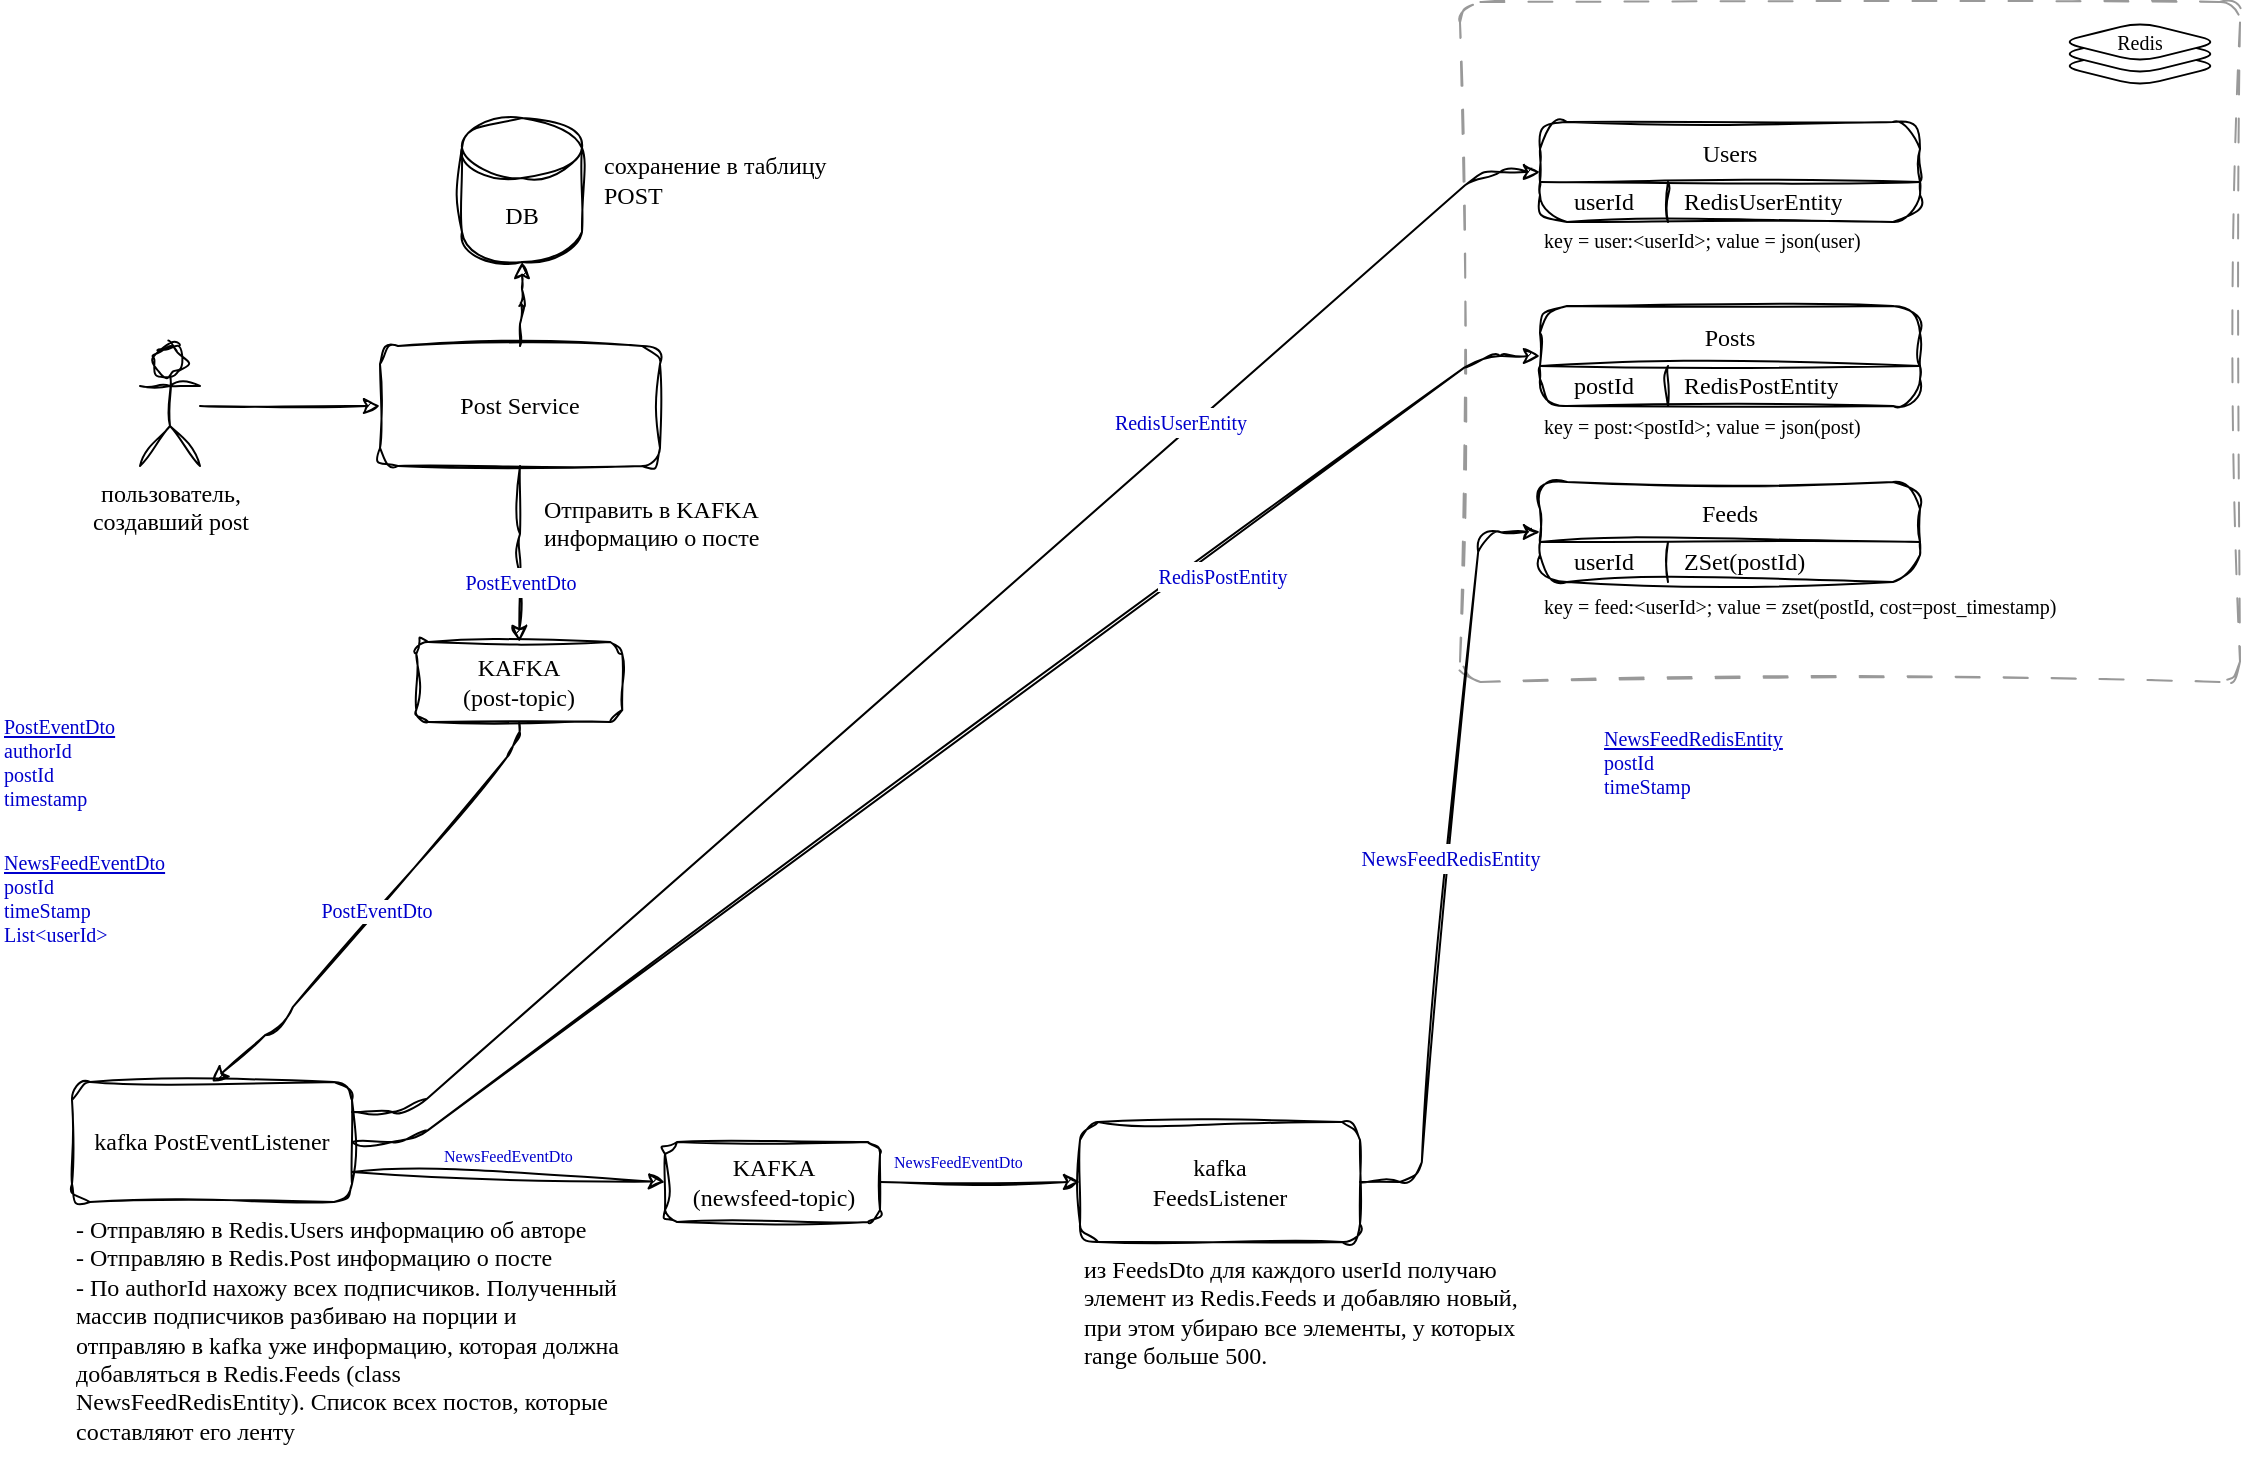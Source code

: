 <mxfile version="28.0.6">
  <diagram name="Страница — 1" id="pOLxNJGqRbkehDVrlaAr">
    <mxGraphModel dx="1691" dy="842" grid="1" gridSize="10" guides="1" tooltips="1" connect="1" arrows="1" fold="1" page="1" pageScale="1" pageWidth="1169" pageHeight="827" math="0" shadow="0">
      <root>
        <mxCell id="0" />
        <mxCell id="1" parent="0" />
        <mxCell id="JA2Hr6hvb1wfSvfdH58w-3" value="" style="group" vertex="1" connectable="0" parent="1">
          <mxGeometry x="46" y="560" width="274" height="200" as="geometry" />
        </mxCell>
        <mxCell id="b11ljk4zxKzeNnOT7CcZ-7" value="kafka PostEventListener" style="rounded=1;whiteSpace=wrap;html=1;strokeColor=default;align=center;verticalAlign=middle;fontFamily=Excalifont;fontSize=12;fontColor=default;fillColor=none;gradientColor=none;hachureGap=4;fontSource=https%3A%2F%2Ffonts.googleapis.com%2Fcss%3Ffamily%3DArchitects%2BDaughter;sketch=1;curveFitting=1;jiggle=2;" parent="JA2Hr6hvb1wfSvfdH58w-3" vertex="1">
          <mxGeometry width="140" height="60" as="geometry" />
        </mxCell>
        <mxCell id="b11ljk4zxKzeNnOT7CcZ-12" value="&lt;div&gt;- Отправляю в Redis.Users информацию об авторе&lt;/div&gt;- Отправляю в Redis.Post информацию о посте&lt;div&gt;- По authorId нахожу всех подписчиков. Полученный массив подписчиков разбиваю на порции и отправляю в kafka уже информацию, которая должна добавляться в Redis.Feeds (class NewsFeedRedisEntity). Cписок всех постов, которые составляют его ленту&lt;/div&gt;" style="text;html=1;align=left;verticalAlign=top;whiteSpace=wrap;rounded=1;fontFamily=Excalifont;fontSize=12;fontColor=default;sketch=1;curveFitting=1;jiggle=2;" parent="JA2Hr6hvb1wfSvfdH58w-3" vertex="1">
          <mxGeometry y="60" width="274" height="140" as="geometry" />
        </mxCell>
        <mxCell id="b11ljk4zxKzeNnOT7CcZ-78" value="NewsFeedEventDto" style="text;html=1;align=left;verticalAlign=middle;whiteSpace=wrap;rounded=1;fontFamily=Excalifont;fontSize=8;fontColor=#0000CC;sketch=1;curveFitting=1;jiggle=2;" parent="JA2Hr6hvb1wfSvfdH58w-3" vertex="1">
          <mxGeometry x="184" y="27" width="60" height="20" as="geometry" />
        </mxCell>
        <mxCell id="b11ljk4zxKzeNnOT7CcZ-13" value="" style="rounded=1;whiteSpace=wrap;html=1;align=center;verticalAlign=top;fontFamily=Excalifont;fontSize=12;fontColor=default;fillColor=none;gradientColor=none;arcSize=3;dashed=1;dashPattern=12 12;strokeColor=#999999;sketch=1;curveFitting=1;jiggle=2;" parent="1" vertex="1">
          <mxGeometry x="740" y="20" width="390" height="340" as="geometry" />
        </mxCell>
        <mxCell id="vzBe8buejQcR76ug3RMC-5" value="Post Service" style="rounded=1;whiteSpace=wrap;html=1;strokeColor=default;align=center;verticalAlign=middle;fontFamily=Excalifont;fontSize=12;fontColor=default;fillColor=none;gradientColor=none;glass=0;shadow=0;sketch=1;curveFitting=1;jiggle=2;" parent="1" vertex="1">
          <mxGeometry x="200" y="192" width="140" height="60" as="geometry" />
        </mxCell>
        <mxCell id="vzBe8buejQcR76ug3RMC-6" value="пользователь,&lt;div&gt;создавший post&lt;/div&gt;" style="shape=umlActor;verticalLabelPosition=bottom;verticalAlign=top;html=1;outlineConnect=0;rounded=1;strokeColor=default;align=center;fontFamily=Excalifont;fontSize=12;fontColor=default;fillColor=none;gradientColor=none;sketch=1;curveFitting=1;jiggle=2;" parent="1" vertex="1">
          <mxGeometry x="80" y="192" width="30" height="60" as="geometry" />
        </mxCell>
        <mxCell id="vzBe8buejQcR76ug3RMC-7" value="" style="endArrow=classic;html=1;rounded=1;hachureGap=4;fontFamily=Excalifont;fontSource=https%3A%2F%2Ffonts.googleapis.com%2Fcss%3Ffamily%3DArchitects%2BDaughter;fontSize=12;fontColor=default;entryX=0;entryY=0.5;entryDx=0;entryDy=0;sketch=1;curveFitting=1;jiggle=2;" parent="1" source="vzBe8buejQcR76ug3RMC-6" target="vzBe8buejQcR76ug3RMC-5" edge="1">
          <mxGeometry width="50" height="50" relative="1" as="geometry">
            <mxPoint x="560" y="132" as="sourcePoint" />
            <mxPoint x="610" y="82" as="targetPoint" />
          </mxGeometry>
        </mxCell>
        <mxCell id="vzBe8buejQcR76ug3RMC-9" style="rounded=1;hachureGap=4;orthogonalLoop=1;jettySize=auto;html=1;entryX=0.5;entryY=1;entryDx=0;entryDy=0;entryPerimeter=0;fontFamily=Excalifont;fontSource=https%3A%2F%2Ffonts.googleapis.com%2Fcss%3Ffamily%3DArchitects%2BDaughter;fontSize=12;fontColor=default;edgeStyle=orthogonalEdgeStyle;exitX=0.5;exitY=0;exitDx=0;exitDy=0;sketch=1;curveFitting=1;jiggle=2;" parent="1" source="vzBe8buejQcR76ug3RMC-5" target="vzBe8buejQcR76ug3RMC-8" edge="1">
          <mxGeometry relative="1" as="geometry">
            <mxPoint x="420" y="120" as="sourcePoint" />
          </mxGeometry>
        </mxCell>
        <mxCell id="vzBe8buejQcR76ug3RMC-150" value="&lt;font style=&quot;font-size: 10px; color: rgb(0, 0, 204);&quot;&gt;PostEventDto&lt;/font&gt;" style="edgeStyle=orthogonalEdgeStyle;rounded=1;hachureGap=4;orthogonalLoop=1;jettySize=auto;html=1;fontFamily=Excalifont;fontSource=https%3A%2F%2Ffonts.googleapis.com%2Fcss%3Ffamily%3DArchitects%2BDaughter;fontSize=12;fontColor=default;entryX=0.5;entryY=0;entryDx=0;entryDy=0;sketch=1;curveFitting=1;jiggle=2;exitX=0.5;exitY=1;exitDx=0;exitDy=0;" parent="1" source="vzBe8buejQcR76ug3RMC-5" target="b11ljk4zxKzeNnOT7CcZ-62" edge="1">
          <mxGeometry x="0.318" relative="1" as="geometry">
            <mxPoint x="270" y="520" as="targetPoint" />
            <mxPoint x="270.0" y="412" as="sourcePoint" />
            <mxPoint as="offset" />
          </mxGeometry>
        </mxCell>
        <mxCell id="vzBe8buejQcR76ug3RMC-151" value="" style="group;rounded=1;sketch=1;curveFitting=1;jiggle=2;" parent="1" vertex="1" connectable="0">
          <mxGeometry x="241" y="68" width="140" height="82" as="geometry" />
        </mxCell>
        <mxCell id="vzBe8buejQcR76ug3RMC-8" value="DB" style="shape=cylinder3;whiteSpace=wrap;html=1;boundedLbl=1;backgroundOutline=1;size=15;rounded=1;strokeColor=default;align=center;verticalAlign=middle;fontFamily=Excalifont;fontSize=12;fontColor=default;fillColor=none;gradientColor=none;sketch=1;curveFitting=1;jiggle=2;" parent="vzBe8buejQcR76ug3RMC-151" vertex="1">
          <mxGeometry y="10" width="60" height="72" as="geometry" />
        </mxCell>
        <mxCell id="vzBe8buejQcR76ug3RMC-10" value="сохранение в таблицу POST" style="text;html=1;align=left;verticalAlign=middle;whiteSpace=wrap;rounded=1;fontFamily=Excalifont;fontSize=12;fontColor=default;sketch=1;curveFitting=1;jiggle=2;" parent="vzBe8buejQcR76ug3RMC-151" vertex="1">
          <mxGeometry x="69" y="34.569" width="120" height="12.863" as="geometry" />
        </mxCell>
        <mxCell id="b11ljk4zxKzeNnOT7CcZ-3" value="Отправить в KAFKA информацию о посте" style="text;html=1;align=left;verticalAlign=top;whiteSpace=wrap;rounded=1;fontFamily=Excalifont;sketch=1;curveFitting=1;jiggle=2;" parent="1" vertex="1">
          <mxGeometry x="280" y="260" width="120" height="40" as="geometry" />
        </mxCell>
        <mxCell id="b11ljk4zxKzeNnOT7CcZ-5" value="&lt;div&gt;&lt;u&gt;PostEventDto&lt;/u&gt;&lt;/div&gt;&lt;div&gt;authorId&lt;/div&gt;&lt;div&gt;&lt;span style=&quot;background-color: transparent;&quot;&gt;postId&lt;/span&gt;&lt;/div&gt;&lt;div&gt;timestamp&lt;/div&gt;" style="text;html=1;align=left;verticalAlign=top;whiteSpace=wrap;rounded=1;fontFamily=Excalifont;fontSize=10;fontColor=#0000CC;labelBackgroundColor=none;labelBorderColor=none;textShadow=0;strokeColor=none;perimeterSpacing=0;fillColor=none;sketch=1;curveFitting=1;jiggle=2;" parent="1" vertex="1">
          <mxGeometry x="10" y="370" width="90" height="49" as="geometry" />
        </mxCell>
        <mxCell id="b11ljk4zxKzeNnOT7CcZ-66" style="rounded=1;hachureGap=4;orthogonalLoop=1;jettySize=auto;html=1;exitX=1;exitY=0.75;exitDx=0;exitDy=0;fontFamily=Excalifont;fontSource=https%3A%2F%2Ffonts.googleapis.com%2Fcss%3Ffamily%3DArchitects%2BDaughter;fontSize=12;fontColor=#0000CC;entryX=0;entryY=0.5;entryDx=0;entryDy=0;shadow=0;strokeColor=default;align=center;verticalAlign=middle;labelBorderColor=none;labelBackgroundColor=default;endArrow=classic;flowAnimation=0;sketch=1;curveFitting=1;jiggle=2;" parent="1" source="b11ljk4zxKzeNnOT7CcZ-7" target="b11ljk4zxKzeNnOT7CcZ-65" edge="1">
          <mxGeometry relative="1" as="geometry" />
        </mxCell>
        <mxCell id="b11ljk4zxKzeNnOT7CcZ-19" value="Users" style="shape=table;startSize=30;container=1;collapsible=0;childLayout=tableLayout;fixedRows=1;rowLines=0;fontStyle=0;strokeColor=default;fontSize=12;rounded=1;align=center;verticalAlign=middle;fontFamily=Excalifont;fontColor=default;fillColor=none;gradientColor=none;swimlaneLine=1;sketch=1;curveFitting=1;jiggle=2;" parent="1" vertex="1">
          <mxGeometry x="780" y="80" width="190" height="50" as="geometry" />
        </mxCell>
        <mxCell id="b11ljk4zxKzeNnOT7CcZ-20" value="" style="shape=tableRow;horizontal=0;startSize=0;swimlaneHead=0;swimlaneBody=0;top=0;left=0;bottom=0;right=0;collapsible=0;dropTarget=0;fillColor=none;points=[[0,0.5],[1,0.5]];portConstraint=eastwest;strokeColor=inherit;fontSize=16;rounded=1;align=center;verticalAlign=middle;fontFamily=Excalifont;fontColor=default;sketch=1;curveFitting=1;jiggle=2;" parent="b11ljk4zxKzeNnOT7CcZ-19" vertex="1">
          <mxGeometry y="30" width="190" height="20" as="geometry" />
        </mxCell>
        <mxCell id="b11ljk4zxKzeNnOT7CcZ-21" value="userId" style="shape=partialRectangle;html=1;whiteSpace=wrap;connectable=0;fillColor=none;top=0;left=0;bottom=0;right=0;overflow=hidden;pointerEvents=1;strokeColor=inherit;fontSize=12;rounded=1;align=center;verticalAlign=middle;fontFamily=Excalifont;fontColor=default;sketch=1;curveFitting=1;jiggle=2;" parent="b11ljk4zxKzeNnOT7CcZ-20" vertex="1">
          <mxGeometry width="64" height="20" as="geometry">
            <mxRectangle width="64" height="20" as="alternateBounds" />
          </mxGeometry>
        </mxCell>
        <mxCell id="b11ljk4zxKzeNnOT7CcZ-22" value="RedisUserEntity" style="shape=partialRectangle;html=1;whiteSpace=wrap;connectable=0;fillColor=none;top=0;left=0;bottom=0;right=0;align=left;spacingLeft=6;overflow=hidden;strokeColor=inherit;fontSize=12;rounded=1;verticalAlign=middle;fontFamily=Excalifont;fontColor=default;sketch=1;curveFitting=1;jiggle=2;" parent="b11ljk4zxKzeNnOT7CcZ-20" vertex="1">
          <mxGeometry x="64" width="126" height="20" as="geometry">
            <mxRectangle width="126" height="20" as="alternateBounds" />
          </mxGeometry>
        </mxCell>
        <mxCell id="b11ljk4zxKzeNnOT7CcZ-39" value="Posts" style="shape=table;startSize=30;container=1;collapsible=0;childLayout=tableLayout;fixedRows=1;rowLines=0;fontStyle=0;strokeColor=default;fontSize=12;rounded=1;align=center;verticalAlign=middle;fontFamily=Excalifont;fontColor=default;fillColor=none;gradientColor=none;swimlaneLine=1;sketch=1;curveFitting=1;jiggle=2;" parent="1" vertex="1">
          <mxGeometry x="780" y="172" width="190" height="50" as="geometry" />
        </mxCell>
        <mxCell id="b11ljk4zxKzeNnOT7CcZ-40" value="" style="shape=tableRow;horizontal=0;startSize=0;swimlaneHead=0;swimlaneBody=0;top=0;left=0;bottom=0;right=0;collapsible=0;dropTarget=0;fillColor=none;points=[[0,0.5],[1,0.5]];portConstraint=eastwest;strokeColor=inherit;fontSize=16;rounded=1;align=center;verticalAlign=middle;fontFamily=Excalifont;fontColor=default;sketch=1;curveFitting=1;jiggle=2;" parent="b11ljk4zxKzeNnOT7CcZ-39" vertex="1">
          <mxGeometry y="30" width="190" height="20" as="geometry" />
        </mxCell>
        <mxCell id="b11ljk4zxKzeNnOT7CcZ-41" value="postId" style="shape=partialRectangle;html=1;whiteSpace=wrap;connectable=0;fillColor=none;top=0;left=0;bottom=0;right=0;overflow=hidden;pointerEvents=1;strokeColor=inherit;fontSize=12;rounded=1;align=center;verticalAlign=middle;fontFamily=Excalifont;fontColor=default;sketch=1;curveFitting=1;jiggle=2;" parent="b11ljk4zxKzeNnOT7CcZ-40" vertex="1">
          <mxGeometry width="64" height="20" as="geometry">
            <mxRectangle width="64" height="20" as="alternateBounds" />
          </mxGeometry>
        </mxCell>
        <mxCell id="b11ljk4zxKzeNnOT7CcZ-42" value="RedisPostEntity" style="shape=partialRectangle;html=1;whiteSpace=wrap;connectable=0;fillColor=none;top=0;left=0;bottom=0;right=0;align=left;spacingLeft=6;overflow=hidden;strokeColor=inherit;fontSize=12;rounded=1;verticalAlign=middle;fontFamily=Excalifont;fontColor=default;sketch=1;curveFitting=1;jiggle=2;" parent="b11ljk4zxKzeNnOT7CcZ-40" vertex="1">
          <mxGeometry x="64" width="126" height="20" as="geometry">
            <mxRectangle width="126" height="20" as="alternateBounds" />
          </mxGeometry>
        </mxCell>
        <mxCell id="b11ljk4zxKzeNnOT7CcZ-52" value="Feeds" style="shape=table;startSize=30;container=1;collapsible=0;childLayout=tableLayout;fixedRows=1;rowLines=0;fontStyle=0;strokeColor=default;fontSize=12;rounded=1;align=center;verticalAlign=middle;fontFamily=Excalifont;fontColor=default;fillColor=none;gradientColor=none;swimlaneLine=1;sketch=1;curveFitting=1;jiggle=2;" parent="1" vertex="1">
          <mxGeometry x="780" y="260" width="190" height="50" as="geometry" />
        </mxCell>
        <mxCell id="b11ljk4zxKzeNnOT7CcZ-53" value="" style="shape=tableRow;horizontal=0;startSize=0;swimlaneHead=0;swimlaneBody=0;top=0;left=0;bottom=0;right=0;collapsible=0;dropTarget=0;fillColor=none;points=[[0,0.5],[1,0.5]];portConstraint=eastwest;strokeColor=inherit;fontSize=16;rounded=1;align=center;verticalAlign=middle;fontFamily=Excalifont;fontColor=default;sketch=1;curveFitting=1;jiggle=2;" parent="b11ljk4zxKzeNnOT7CcZ-52" vertex="1">
          <mxGeometry y="30" width="190" height="20" as="geometry" />
        </mxCell>
        <mxCell id="b11ljk4zxKzeNnOT7CcZ-54" value="userId" style="shape=partialRectangle;html=1;whiteSpace=wrap;connectable=0;fillColor=none;top=0;left=0;bottom=0;right=0;overflow=hidden;pointerEvents=1;strokeColor=inherit;fontSize=12;rounded=1;align=center;verticalAlign=middle;fontFamily=Excalifont;fontColor=default;sketch=1;curveFitting=1;jiggle=2;" parent="b11ljk4zxKzeNnOT7CcZ-53" vertex="1">
          <mxGeometry width="64" height="20" as="geometry">
            <mxRectangle width="64" height="20" as="alternateBounds" />
          </mxGeometry>
        </mxCell>
        <mxCell id="b11ljk4zxKzeNnOT7CcZ-55" value="ZSet(postId)" style="shape=partialRectangle;html=1;whiteSpace=wrap;connectable=0;fillColor=none;top=0;left=0;bottom=0;right=0;align=left;spacingLeft=6;overflow=hidden;strokeColor=inherit;fontSize=12;rounded=1;verticalAlign=middle;fontFamily=Excalifont;fontColor=default;sketch=1;curveFitting=1;jiggle=2;" parent="b11ljk4zxKzeNnOT7CcZ-53" vertex="1">
          <mxGeometry x="64" width="126" height="20" as="geometry">
            <mxRectangle width="126" height="20" as="alternateBounds" />
          </mxGeometry>
        </mxCell>
        <mxCell id="b11ljk4zxKzeNnOT7CcZ-63" value="PostEventDto" style="rounded=1;hachureGap=4;orthogonalLoop=1;jettySize=auto;html=1;exitX=0.5;exitY=1;exitDx=0;exitDy=0;fontFamily=Excalifont;fontSource=https%3A%2F%2Ffonts.googleapis.com%2Fcss%3Ffamily%3DArchitects%2BDaughter;fontSize=10;fontColor=#0000CC;entryX=0.5;entryY=0;entryDx=0;entryDy=0;sketch=1;curveFitting=1;jiggle=2;" parent="1" source="b11ljk4zxKzeNnOT7CcZ-62" target="b11ljk4zxKzeNnOT7CcZ-7" edge="1">
          <mxGeometry relative="1" as="geometry">
            <Array as="points">
              <mxPoint x="270" y="390" />
              <mxPoint x="150" y="530" />
            </Array>
          </mxGeometry>
        </mxCell>
        <mxCell id="b11ljk4zxKzeNnOT7CcZ-62" value="KAFKA&lt;div&gt;(post-topic)&lt;/div&gt;" style="rounded=1;whiteSpace=wrap;html=1;align=center;verticalAlign=middle;fontFamily=Excalifont;fontSize=12;fontColor=default;fillColor=none;gradientColor=none;sketch=1;curveFitting=1;jiggle=2;" parent="1" vertex="1">
          <mxGeometry x="218.13" y="340" width="103" height="40" as="geometry" />
        </mxCell>
        <mxCell id="b11ljk4zxKzeNnOT7CcZ-71" style="edgeStyle=orthogonalEdgeStyle;shape=connector;curved=0;rounded=1;hachureGap=4;orthogonalLoop=1;jettySize=auto;html=1;exitX=1;exitY=0.5;exitDx=0;exitDy=0;entryX=0;entryY=0.5;entryDx=0;entryDy=0;strokeColor=default;align=center;verticalAlign=middle;fontFamily=Excalifont;fontSource=https%3A%2F%2Ffonts.googleapis.com%2Fcss%3Ffamily%3DArchitects%2BDaughter;fontSize=12;fontColor=default;labelBackgroundColor=default;endArrow=classic;sketch=1;curveFitting=1;jiggle=2;" parent="1" source="b11ljk4zxKzeNnOT7CcZ-65" target="b11ljk4zxKzeNnOT7CcZ-70" edge="1">
          <mxGeometry relative="1" as="geometry" />
        </mxCell>
        <mxCell id="b11ljk4zxKzeNnOT7CcZ-65" value="KAFKA&lt;div&gt;(newsfeed-topic)&lt;/div&gt;" style="rounded=1;whiteSpace=wrap;html=1;align=center;verticalAlign=middle;fontFamily=Excalifont;fontSize=12;fontColor=default;fillColor=none;gradientColor=none;sketch=1;curveFitting=1;jiggle=2;strokeColor=default;" parent="1" vertex="1">
          <mxGeometry x="342.5" y="590" width="107.5" height="40" as="geometry" />
        </mxCell>
        <mxCell id="b11ljk4zxKzeNnOT7CcZ-77" value="&lt;u&gt;NewsFeedEventDto&lt;/u&gt;&lt;div&gt;postId&lt;/div&gt;&lt;div&gt;timeStamp&lt;/div&gt;&lt;div&gt;List&amp;lt;userId&amp;gt;&lt;/div&gt;" style="text;html=1;align=left;verticalAlign=top;whiteSpace=wrap;rounded=1;fontFamily=Excalifont;fontSize=10;fontColor=#0000CC;labelBackgroundColor=none;labelBorderColor=none;sketch=1;curveFitting=1;jiggle=2;" parent="1" vertex="1">
          <mxGeometry x="10" y="438" width="100" height="62" as="geometry" />
        </mxCell>
        <mxCell id="b11ljk4zxKzeNnOT7CcZ-88" value="&lt;font style=&quot;font-size: 10px;&quot;&gt;NewsFeedRedisEntity&lt;/font&gt;" style="shape=connector;rounded=1;hachureGap=4;orthogonalLoop=1;jettySize=auto;html=1;exitX=1;exitY=0.5;exitDx=0;exitDy=0;entryX=0;entryY=0.5;entryDx=0;entryDy=0;strokeColor=default;align=center;verticalAlign=middle;fontFamily=Excalifont;fontSource=https%3A%2F%2Ffonts.googleapis.com%2Fcss%3Ffamily%3DArchitects%2BDaughter;fontSize=12;fontColor=#0000CC;labelBackgroundColor=default;endArrow=classic;edgeStyle=entityRelationEdgeStyle;elbow=vertical;sketch=1;curveFitting=1;jiggle=2;" parent="1" source="b11ljk4zxKzeNnOT7CcZ-70" target="b11ljk4zxKzeNnOT7CcZ-52" edge="1">
          <mxGeometry relative="1" as="geometry">
            <Array as="points">
              <mxPoint x="720" y="250" />
              <mxPoint x="710" y="250" />
              <mxPoint x="770" y="370" />
            </Array>
          </mxGeometry>
        </mxCell>
        <mxCell id="b11ljk4zxKzeNnOT7CcZ-84" value="&lt;font style=&quot;font-size: 10px;&quot;&gt;RedisPostEntity&lt;/font&gt;" style="edgeStyle=entityRelationEdgeStyle;shape=connector;rounded=1;hachureGap=4;orthogonalLoop=1;jettySize=auto;html=1;exitX=1;exitY=0.5;exitDx=0;exitDy=0;entryX=0;entryY=0.5;entryDx=0;entryDy=0;strokeColor=default;align=center;verticalAlign=middle;fontFamily=Excalifont;fontSource=https%3A%2F%2Ffonts.googleapis.com%2Fcss%3Ffamily%3DArchitects%2BDaughter;fontSize=12;fontColor=#0000CC;labelBackgroundColor=default;endArrow=classic;curved=0;flowAnimation=0;shadow=0;labelBorderColor=none;sketch=1;curveFitting=1;jiggle=2;" parent="1" source="b11ljk4zxKzeNnOT7CcZ-7" target="b11ljk4zxKzeNnOT7CcZ-39" edge="1">
          <mxGeometry x="0.448" y="-12" relative="1" as="geometry">
            <mxPoint as="offset" />
          </mxGeometry>
        </mxCell>
        <mxCell id="b11ljk4zxKzeNnOT7CcZ-89" value="&lt;font style=&quot;font-size: 10px;&quot;&gt;RedisUserEntity&lt;/font&gt;" style="edgeStyle=entityRelationEdgeStyle;shape=connector;curved=0;rounded=1;hachureGap=4;orthogonalLoop=1;jettySize=auto;html=1;exitX=1;exitY=0.25;exitDx=0;exitDy=0;entryX=0;entryY=0.5;entryDx=0;entryDy=0;strokeColor=default;align=center;verticalAlign=middle;fontFamily=Excalifont;fontSource=https%3A%2F%2Ffonts.googleapis.com%2Fcss%3Ffamily%3DArchitects%2BDaughter;fontSize=12;fontColor=#0000CC;labelBackgroundColor=default;endArrow=classic;shadow=0;labelBorderColor=none;flowAnimation=0;sketch=1;curveFitting=1;jiggle=2;" parent="1" source="b11ljk4zxKzeNnOT7CcZ-7" target="b11ljk4zxKzeNnOT7CcZ-19" edge="1">
          <mxGeometry x="0.417" y="5" relative="1" as="geometry">
            <mxPoint as="offset" />
          </mxGeometry>
        </mxCell>
        <mxCell id="b11ljk4zxKzeNnOT7CcZ-90" value="key = feed:&amp;lt;userId&amp;gt;;&amp;nbsp;&lt;span style=&quot;background-color: light-dark(#ffffff, var(--ge-dark-color, #121212)); color: light-dark(rgb(0, 0, 0), rgb(255, 255, 255));&quot;&gt;value = zset(postId, cost=post_timestamp)&lt;/span&gt;" style="text;html=1;align=left;verticalAlign=middle;whiteSpace=wrap;rounded=0;fontFamily=Excalifont;fontSource=https%3A%2F%2Ffonts.googleapis.com%2Fcss%3Ffamily%3DArchitects%2BDaughter;fontSize=10;fontColor=default;labelBackgroundColor=default;sketch=1;curveFitting=1;jiggle=2;" parent="1" vertex="1">
          <mxGeometry x="780" y="312" width="350" height="20" as="geometry" />
        </mxCell>
        <mxCell id="b11ljk4zxKzeNnOT7CcZ-92" value="key = post:&amp;lt;postId&amp;gt;;&amp;nbsp;&lt;span style=&quot;background-color: light-dark(#ffffff, var(--ge-dark-color, #121212)); color: light-dark(rgb(0, 0, 0), rgb(255, 255, 255));&quot;&gt;value = json(post)&lt;/span&gt;" style="text;html=1;align=left;verticalAlign=middle;whiteSpace=wrap;rounded=0;fontFamily=Excalifont;fontSource=https%3A%2F%2Ffonts.googleapis.com%2Fcss%3Ffamily%3DArchitects%2BDaughter;fontSize=10;fontColor=default;labelBackgroundColor=default;sketch=1;curveFitting=1;jiggle=2;" parent="1" vertex="1">
          <mxGeometry x="780" y="222" width="350" height="20" as="geometry" />
        </mxCell>
        <mxCell id="b11ljk4zxKzeNnOT7CcZ-93" value="key = user:&amp;lt;userId&amp;gt;;&amp;nbsp;&lt;span style=&quot;background-color: light-dark(#ffffff, var(--ge-dark-color, #121212)); color: light-dark(rgb(0, 0, 0), rgb(255, 255, 255));&quot;&gt;value = json(user)&lt;/span&gt;" style="text;html=1;align=left;verticalAlign=middle;whiteSpace=wrap;rounded=0;fontFamily=Excalifont;fontSource=https%3A%2F%2Ffonts.googleapis.com%2Fcss%3Ffamily%3DArchitects%2BDaughter;fontSize=10;fontColor=default;labelBackgroundColor=default;sketch=1;curveFitting=1;jiggle=2;" parent="1" vertex="1">
          <mxGeometry x="780" y="129" width="350" height="20" as="geometry" />
        </mxCell>
        <mxCell id="b11ljk4zxKzeNnOT7CcZ-95" value="" style="group" parent="1" vertex="1" connectable="0">
          <mxGeometry x="1040" y="30" width="80" height="32" as="geometry" />
        </mxCell>
        <mxCell id="b11ljk4zxKzeNnOT7CcZ-17" value="" style="rhombus;whiteSpace=wrap;html=1;rounded=1;align=center;verticalAlign=middle;fontFamily=Excalifont;fontSize=12;fontColor=default;fillColor=default;gradientColor=none;" parent="b11ljk4zxKzeNnOT7CcZ-95" vertex="1">
          <mxGeometry y="12" width="80" height="20" as="geometry" />
        </mxCell>
        <mxCell id="b11ljk4zxKzeNnOT7CcZ-16" value="" style="rhombus;whiteSpace=wrap;html=1;rounded=1;align=center;verticalAlign=middle;fontFamily=Excalifont;fontSize=12;fontColor=default;fillColor=default;gradientColor=none;" parent="b11ljk4zxKzeNnOT7CcZ-95" vertex="1">
          <mxGeometry y="6" width="80" height="20" as="geometry" />
        </mxCell>
        <mxCell id="b11ljk4zxKzeNnOT7CcZ-14" value="Redis" style="rhombus;whiteSpace=wrap;html=1;rounded=1;align=center;verticalAlign=middle;fontFamily=Excalifont;fontSize=10;fontColor=default;fillColor=default;gradientColor=none;" parent="b11ljk4zxKzeNnOT7CcZ-95" vertex="1">
          <mxGeometry width="80" height="20" as="geometry" />
        </mxCell>
        <mxCell id="JA2Hr6hvb1wfSvfdH58w-1" value="" style="group" vertex="1" connectable="0" parent="1">
          <mxGeometry x="550" y="580" width="220" height="150" as="geometry" />
        </mxCell>
        <mxCell id="b11ljk4zxKzeNnOT7CcZ-70" value="kafka&lt;div&gt;FeedsListener&lt;/div&gt;" style="rounded=1;whiteSpace=wrap;html=1;strokeColor=default;align=center;verticalAlign=middle;fontFamily=Excalifont;fontSize=12;fontColor=default;fillColor=none;gradientColor=none;hachureGap=4;fontSource=https%3A%2F%2Ffonts.googleapis.com%2Fcss%3Ffamily%3DArchitects%2BDaughter;sketch=1;curveFitting=1;jiggle=2;" parent="JA2Hr6hvb1wfSvfdH58w-1" vertex="1">
          <mxGeometry width="140" height="60" as="geometry" />
        </mxCell>
        <mxCell id="b11ljk4zxKzeNnOT7CcZ-74" value="из FeedsDto для каждого userId получаю элемент из Redis.Feeds и добавляю новый, при этом убираю все элементы, у которых range больше 500." style="text;html=1;align=left;verticalAlign=top;whiteSpace=wrap;rounded=1;fontFamily=Excalifont;fontSize=12;fontColor=default;sketch=1;curveFitting=1;jiggle=2;" parent="JA2Hr6hvb1wfSvfdH58w-1" vertex="1">
          <mxGeometry y="60" width="220" height="90" as="geometry" />
        </mxCell>
        <mxCell id="JA2Hr6hvb1wfSvfdH58w-2" value="NewsFeedEventDto" style="text;html=1;align=left;verticalAlign=middle;whiteSpace=wrap;rounded=1;fontFamily=Excalifont;fontSize=8;fontColor=#0000CC;sketch=1;curveFitting=1;jiggle=2;" vertex="1" parent="1">
          <mxGeometry x="455" y="590" width="77" height="20" as="geometry" />
        </mxCell>
        <mxCell id="JA2Hr6hvb1wfSvfdH58w-4" value="&lt;u&gt;NewsFeedRedisEntity&lt;/u&gt;&lt;div&gt;postId&lt;/div&gt;&lt;div&gt;timeStamp&lt;/div&gt;" style="text;html=1;align=left;verticalAlign=top;whiteSpace=wrap;rounded=1;fontFamily=Excalifont;fontSize=10;fontColor=#0000CC;labelBackgroundColor=none;labelBorderColor=none;sketch=1;curveFitting=1;jiggle=2;" vertex="1" parent="1">
          <mxGeometry x="810" y="376" width="100" height="62" as="geometry" />
        </mxCell>
      </root>
    </mxGraphModel>
  </diagram>
</mxfile>
